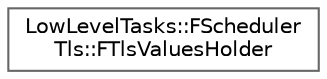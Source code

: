 digraph "Graphical Class Hierarchy"
{
 // INTERACTIVE_SVG=YES
 // LATEX_PDF_SIZE
  bgcolor="transparent";
  edge [fontname=Helvetica,fontsize=10,labelfontname=Helvetica,labelfontsize=10];
  node [fontname=Helvetica,fontsize=10,shape=box,height=0.2,width=0.4];
  rankdir="LR";
  Node0 [id="Node000000",label="LowLevelTasks::FScheduler\lTls::FTlsValuesHolder",height=0.2,width=0.4,color="grey40", fillcolor="white", style="filled",URL="$da/d12/structLowLevelTasks_1_1FSchedulerTls_1_1FTlsValuesHolder.html",tooltip=" "];
}
